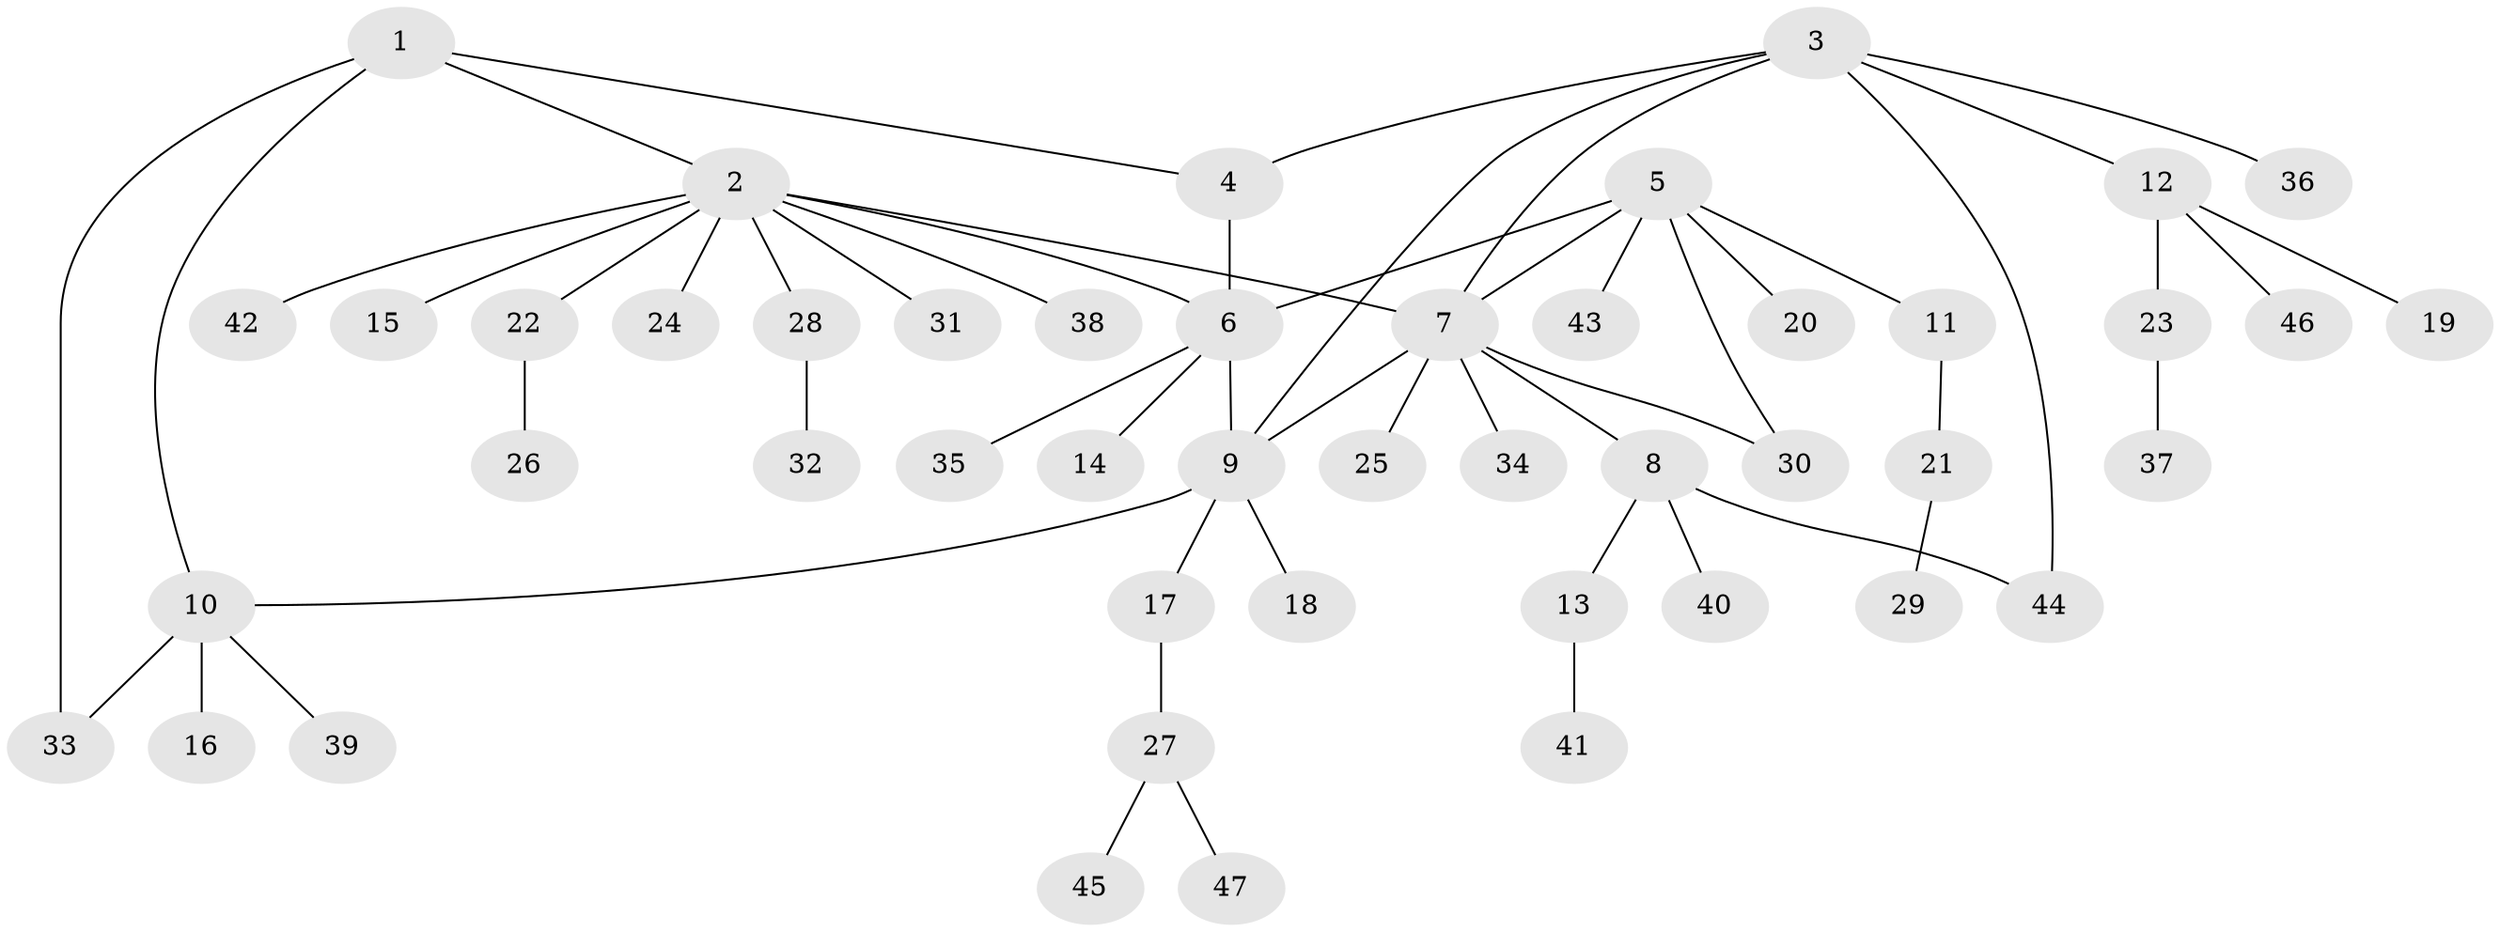 // coarse degree distribution, {3: 0.15151515151515152, 9: 0.06060606060606061, 6: 0.030303030303030304, 5: 0.030303030303030304, 7: 0.030303030303030304, 2: 0.06060606060606061, 1: 0.6363636363636364}
// Generated by graph-tools (version 1.1) at 2025/42/03/06/25 10:42:12]
// undirected, 47 vertices, 55 edges
graph export_dot {
graph [start="1"]
  node [color=gray90,style=filled];
  1;
  2;
  3;
  4;
  5;
  6;
  7;
  8;
  9;
  10;
  11;
  12;
  13;
  14;
  15;
  16;
  17;
  18;
  19;
  20;
  21;
  22;
  23;
  24;
  25;
  26;
  27;
  28;
  29;
  30;
  31;
  32;
  33;
  34;
  35;
  36;
  37;
  38;
  39;
  40;
  41;
  42;
  43;
  44;
  45;
  46;
  47;
  1 -- 2;
  1 -- 4;
  1 -- 10;
  1 -- 33;
  2 -- 6;
  2 -- 7;
  2 -- 15;
  2 -- 22;
  2 -- 24;
  2 -- 28;
  2 -- 31;
  2 -- 38;
  2 -- 42;
  3 -- 4;
  3 -- 7;
  3 -- 9;
  3 -- 12;
  3 -- 36;
  3 -- 44;
  4 -- 6;
  5 -- 6;
  5 -- 7;
  5 -- 11;
  5 -- 20;
  5 -- 30;
  5 -- 43;
  6 -- 9;
  6 -- 14;
  6 -- 35;
  7 -- 8;
  7 -- 9;
  7 -- 25;
  7 -- 30;
  7 -- 34;
  8 -- 13;
  8 -- 40;
  8 -- 44;
  9 -- 10;
  9 -- 17;
  9 -- 18;
  10 -- 16;
  10 -- 33;
  10 -- 39;
  11 -- 21;
  12 -- 19;
  12 -- 23;
  12 -- 46;
  13 -- 41;
  17 -- 27;
  21 -- 29;
  22 -- 26;
  23 -- 37;
  27 -- 45;
  27 -- 47;
  28 -- 32;
}
